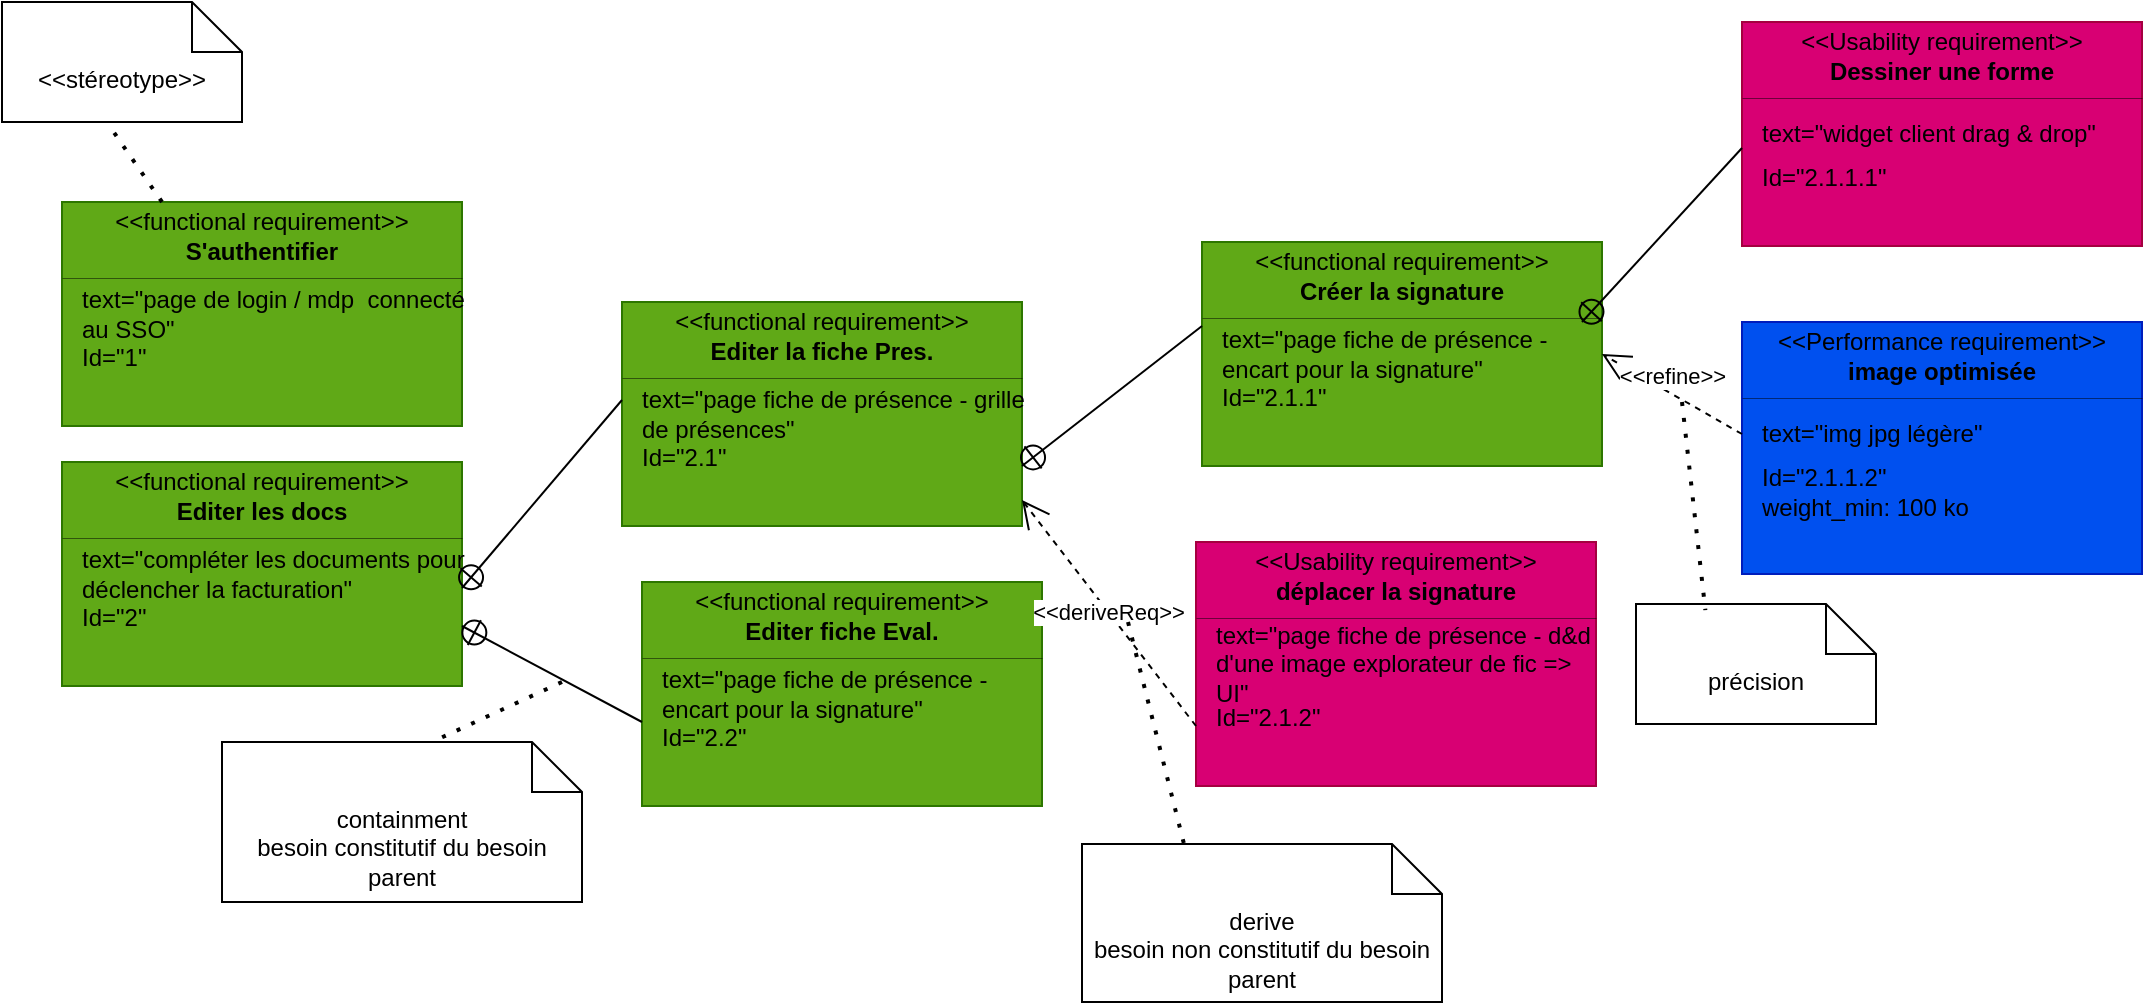 <mxfile version="28.2.8">
  <diagram name="Page-1" id="EYg3MqegUCzYYS_CXkTB">
    <mxGraphModel dx="715" dy="337" grid="1" gridSize="10" guides="1" tooltips="1" connect="1" arrows="1" fold="1" page="1" pageScale="1" pageWidth="827" pageHeight="1169" math="0" shadow="0">
      <root>
        <mxCell id="0" />
        <mxCell id="1" parent="0" />
        <mxCell id="MNJO97Vlulno-IiV7xBx-1" value="" style="fontStyle=1;align=center;verticalAlign=middle;childLayout=stackLayout;horizontal=1;horizontalStack=0;resizeParent=1;resizeParentMax=0;resizeLast=0;marginBottom=0;fillColor=#60a917;fontColor=#ffffff;strokeColor=#2D7600;" vertex="1" parent="1">
          <mxGeometry x="40" y="140" width="200" height="112" as="geometry" />
        </mxCell>
        <mxCell id="MNJO97Vlulno-IiV7xBx-2" value="&amp;lt;&amp;lt;functional requirement&amp;gt;&amp;gt;" style="html=1;align=center;spacing=0;verticalAlign=middle;strokeColor=none;fillColor=none;whiteSpace=wrap;spacingTop=3;" vertex="1" parent="MNJO97Vlulno-IiV7xBx-1">
          <mxGeometry width="200" height="16" as="geometry" />
        </mxCell>
        <mxCell id="MNJO97Vlulno-IiV7xBx-3" value="S&#39;authentifier" style="html=1;align=center;spacing=0;verticalAlign=middle;strokeColor=none;fillColor=none;whiteSpace=wrap;fontStyle=1" vertex="1" parent="MNJO97Vlulno-IiV7xBx-1">
          <mxGeometry y="16" width="200" height="18" as="geometry" />
        </mxCell>
        <mxCell id="MNJO97Vlulno-IiV7xBx-4" value="" style="line;strokeWidth=0.25;fillColor=none;align=left;verticalAlign=middle;spacingTop=-1;spacingLeft=3;spacingRight=3;rotatable=0;labelPosition=right;points=[];portConstraint=eastwest;" vertex="1" parent="MNJO97Vlulno-IiV7xBx-1">
          <mxGeometry y="34" width="200" height="8" as="geometry" />
        </mxCell>
        <mxCell id="MNJO97Vlulno-IiV7xBx-5" value="text=&quot;page de login / mdp&amp;nbsp; connecté au SSO&quot;" style="html=1;align=left;spacing=0;verticalAlign=middle;strokeColor=none;fillColor=none;whiteSpace=wrap;spacingLeft=10;" vertex="1" parent="MNJO97Vlulno-IiV7xBx-1">
          <mxGeometry y="42" width="200" height="28" as="geometry" />
        </mxCell>
        <mxCell id="MNJO97Vlulno-IiV7xBx-6" value="Id=&quot;1&quot;" style="html=1;align=left;spacing=0;verticalAlign=middle;strokeColor=none;fillColor=none;whiteSpace=wrap;spacingLeft=10;" vertex="1" parent="MNJO97Vlulno-IiV7xBx-1">
          <mxGeometry y="70" width="200" height="16" as="geometry" />
        </mxCell>
        <mxCell id="MNJO97Vlulno-IiV7xBx-7" value="" style="html=1;align=center;spacing=0;verticalAlign=middle;strokeColor=none;fillColor=none;whiteSpace=wrap;" vertex="1" parent="MNJO97Vlulno-IiV7xBx-1">
          <mxGeometry y="86" width="200" height="26" as="geometry" />
        </mxCell>
        <mxCell id="MNJO97Vlulno-IiV7xBx-8" value="" style="fontStyle=1;align=center;verticalAlign=middle;childLayout=stackLayout;horizontal=1;horizontalStack=0;resizeParent=1;resizeParentMax=0;resizeLast=0;marginBottom=0;fillColor=#60a917;fontColor=#ffffff;strokeColor=#2D7600;" vertex="1" parent="1">
          <mxGeometry x="40" y="270" width="200" height="112" as="geometry" />
        </mxCell>
        <mxCell id="MNJO97Vlulno-IiV7xBx-9" value="&amp;lt;&amp;lt;functional requirement&amp;gt;&amp;gt;" style="html=1;align=center;spacing=0;verticalAlign=middle;strokeColor=none;fillColor=none;whiteSpace=wrap;spacingTop=3;" vertex="1" parent="MNJO97Vlulno-IiV7xBx-8">
          <mxGeometry width="200" height="16" as="geometry" />
        </mxCell>
        <mxCell id="MNJO97Vlulno-IiV7xBx-10" value="Editer les docs" style="html=1;align=center;spacing=0;verticalAlign=middle;strokeColor=none;fillColor=none;whiteSpace=wrap;fontStyle=1" vertex="1" parent="MNJO97Vlulno-IiV7xBx-8">
          <mxGeometry y="16" width="200" height="18" as="geometry" />
        </mxCell>
        <mxCell id="MNJO97Vlulno-IiV7xBx-11" value="" style="line;strokeWidth=0.25;fillColor=none;align=left;verticalAlign=middle;spacingTop=-1;spacingLeft=3;spacingRight=3;rotatable=0;labelPosition=right;points=[];portConstraint=eastwest;" vertex="1" parent="MNJO97Vlulno-IiV7xBx-8">
          <mxGeometry y="34" width="200" height="8" as="geometry" />
        </mxCell>
        <mxCell id="MNJO97Vlulno-IiV7xBx-12" value="text=&quot;compléter les documents pour déclencher la facturation&quot;" style="html=1;align=left;spacing=0;verticalAlign=middle;strokeColor=none;fillColor=none;whiteSpace=wrap;spacingLeft=10;" vertex="1" parent="MNJO97Vlulno-IiV7xBx-8">
          <mxGeometry y="42" width="200" height="28" as="geometry" />
        </mxCell>
        <mxCell id="MNJO97Vlulno-IiV7xBx-13" value="Id=&quot;2&quot;" style="html=1;align=left;spacing=0;verticalAlign=middle;strokeColor=none;fillColor=none;whiteSpace=wrap;spacingLeft=10;" vertex="1" parent="MNJO97Vlulno-IiV7xBx-8">
          <mxGeometry y="70" width="200" height="16" as="geometry" />
        </mxCell>
        <mxCell id="MNJO97Vlulno-IiV7xBx-14" value="" style="html=1;align=center;spacing=0;verticalAlign=middle;strokeColor=none;fillColor=none;whiteSpace=wrap;" vertex="1" parent="MNJO97Vlulno-IiV7xBx-8">
          <mxGeometry y="86" width="200" height="26" as="geometry" />
        </mxCell>
        <mxCell id="MNJO97Vlulno-IiV7xBx-15" value="&amp;lt;&amp;lt;stéreotype&amp;gt;&amp;gt;" style="shape=note2;boundedLbl=1;whiteSpace=wrap;html=1;size=25;verticalAlign=top;align=center;" vertex="1" parent="1">
          <mxGeometry x="10" y="40" width="120" height="60" as="geometry" />
        </mxCell>
        <mxCell id="MNJO97Vlulno-IiV7xBx-16" value="" style="endArrow=none;dashed=1;html=1;dashPattern=1 3;strokeWidth=2;rounded=0;entryX=0.447;entryY=1.031;entryDx=0;entryDy=0;entryPerimeter=0;exitX=0.25;exitY=0;exitDx=0;exitDy=0;" edge="1" parent="1" source="MNJO97Vlulno-IiV7xBx-2" target="MNJO97Vlulno-IiV7xBx-15">
          <mxGeometry width="50" height="50" relative="1" as="geometry">
            <mxPoint x="190" y="160" as="sourcePoint" />
            <mxPoint x="220" y="90" as="targetPoint" />
          </mxGeometry>
        </mxCell>
        <mxCell id="MNJO97Vlulno-IiV7xBx-17" value="" style="fontStyle=1;align=center;verticalAlign=middle;childLayout=stackLayout;horizontal=1;horizontalStack=0;resizeParent=1;resizeParentMax=0;resizeLast=0;marginBottom=0;fillColor=#60a917;fontColor=#ffffff;strokeColor=#2D7600;" vertex="1" parent="1">
          <mxGeometry x="610" y="160" width="200" height="112" as="geometry" />
        </mxCell>
        <mxCell id="MNJO97Vlulno-IiV7xBx-18" value="&amp;lt;&amp;lt;functional requirement&amp;gt;&amp;gt;" style="html=1;align=center;spacing=0;verticalAlign=middle;strokeColor=none;fillColor=none;whiteSpace=wrap;spacingTop=3;" vertex="1" parent="MNJO97Vlulno-IiV7xBx-17">
          <mxGeometry width="200" height="16" as="geometry" />
        </mxCell>
        <mxCell id="MNJO97Vlulno-IiV7xBx-19" value="Créer la signature" style="html=1;align=center;spacing=0;verticalAlign=middle;strokeColor=none;fillColor=none;whiteSpace=wrap;fontStyle=1" vertex="1" parent="MNJO97Vlulno-IiV7xBx-17">
          <mxGeometry y="16" width="200" height="18" as="geometry" />
        </mxCell>
        <mxCell id="MNJO97Vlulno-IiV7xBx-20" value="" style="line;strokeWidth=0.25;fillColor=none;align=left;verticalAlign=middle;spacingTop=-1;spacingLeft=3;spacingRight=3;rotatable=0;labelPosition=right;points=[];portConstraint=eastwest;" vertex="1" parent="MNJO97Vlulno-IiV7xBx-17">
          <mxGeometry y="34" width="200" height="8" as="geometry" />
        </mxCell>
        <mxCell id="MNJO97Vlulno-IiV7xBx-21" value="text=&quot;page fiche de présence - encart pour la signature&quot;" style="html=1;align=left;spacing=0;verticalAlign=middle;strokeColor=none;fillColor=none;whiteSpace=wrap;spacingLeft=10;" vertex="1" parent="MNJO97Vlulno-IiV7xBx-17">
          <mxGeometry y="42" width="200" height="28" as="geometry" />
        </mxCell>
        <mxCell id="MNJO97Vlulno-IiV7xBx-22" value="Id=&quot;2.1.1&quot;" style="html=1;align=left;spacing=0;verticalAlign=middle;strokeColor=none;fillColor=none;whiteSpace=wrap;spacingLeft=10;" vertex="1" parent="MNJO97Vlulno-IiV7xBx-17">
          <mxGeometry y="70" width="200" height="16" as="geometry" />
        </mxCell>
        <mxCell id="MNJO97Vlulno-IiV7xBx-23" value="" style="html=1;align=center;spacing=0;verticalAlign=middle;strokeColor=none;fillColor=none;whiteSpace=wrap;" vertex="1" parent="MNJO97Vlulno-IiV7xBx-17">
          <mxGeometry y="86" width="200" height="26" as="geometry" />
        </mxCell>
        <mxCell id="MNJO97Vlulno-IiV7xBx-30" value="" style="fontStyle=1;align=center;verticalAlign=middle;childLayout=stackLayout;horizontal=1;horizontalStack=0;resizeParent=1;resizeParentMax=0;resizeLast=0;marginBottom=0;fillColor=#60a917;fontColor=#ffffff;strokeColor=#2D7600;" vertex="1" parent="1">
          <mxGeometry x="320" y="190" width="200" height="112" as="geometry" />
        </mxCell>
        <mxCell id="MNJO97Vlulno-IiV7xBx-31" value="&amp;lt;&amp;lt;functional requirement&amp;gt;&amp;gt;" style="html=1;align=center;spacing=0;verticalAlign=middle;strokeColor=none;fillColor=none;whiteSpace=wrap;spacingTop=3;" vertex="1" parent="MNJO97Vlulno-IiV7xBx-30">
          <mxGeometry width="200" height="16" as="geometry" />
        </mxCell>
        <mxCell id="MNJO97Vlulno-IiV7xBx-32" value="Editer la fiche Pres." style="html=1;align=center;spacing=0;verticalAlign=middle;strokeColor=none;fillColor=none;whiteSpace=wrap;fontStyle=1" vertex="1" parent="MNJO97Vlulno-IiV7xBx-30">
          <mxGeometry y="16" width="200" height="18" as="geometry" />
        </mxCell>
        <mxCell id="MNJO97Vlulno-IiV7xBx-33" value="" style="line;strokeWidth=0.25;fillColor=none;align=left;verticalAlign=middle;spacingTop=-1;spacingLeft=3;spacingRight=3;rotatable=0;labelPosition=right;points=[];portConstraint=eastwest;" vertex="1" parent="MNJO97Vlulno-IiV7xBx-30">
          <mxGeometry y="34" width="200" height="8" as="geometry" />
        </mxCell>
        <mxCell id="MNJO97Vlulno-IiV7xBx-34" value="text=&quot;page fiche de présence - grille de présences&quot;" style="html=1;align=left;spacing=0;verticalAlign=middle;strokeColor=none;fillColor=none;whiteSpace=wrap;spacingLeft=10;" vertex="1" parent="MNJO97Vlulno-IiV7xBx-30">
          <mxGeometry y="42" width="200" height="28" as="geometry" />
        </mxCell>
        <mxCell id="MNJO97Vlulno-IiV7xBx-35" value="Id=&quot;2.1&quot;" style="html=1;align=left;spacing=0;verticalAlign=middle;strokeColor=none;fillColor=none;whiteSpace=wrap;spacingLeft=10;" vertex="1" parent="MNJO97Vlulno-IiV7xBx-30">
          <mxGeometry y="70" width="200" height="16" as="geometry" />
        </mxCell>
        <mxCell id="MNJO97Vlulno-IiV7xBx-36" value="" style="html=1;align=center;spacing=0;verticalAlign=middle;strokeColor=none;fillColor=none;whiteSpace=wrap;" vertex="1" parent="MNJO97Vlulno-IiV7xBx-30">
          <mxGeometry y="86" width="200" height="26" as="geometry" />
        </mxCell>
        <mxCell id="MNJO97Vlulno-IiV7xBx-37" value="" style="fontStyle=1;align=center;verticalAlign=middle;childLayout=stackLayout;horizontal=1;horizontalStack=0;resizeParent=1;resizeParentMax=0;resizeLast=0;marginBottom=0;fillColor=#60a917;fontColor=#ffffff;strokeColor=#2D7600;" vertex="1" parent="1">
          <mxGeometry x="330" y="330" width="200" height="112" as="geometry" />
        </mxCell>
        <mxCell id="MNJO97Vlulno-IiV7xBx-38" value="&amp;lt;&amp;lt;functional requirement&amp;gt;&amp;gt;" style="html=1;align=center;spacing=0;verticalAlign=middle;strokeColor=none;fillColor=none;whiteSpace=wrap;spacingTop=3;" vertex="1" parent="MNJO97Vlulno-IiV7xBx-37">
          <mxGeometry width="200" height="16" as="geometry" />
        </mxCell>
        <mxCell id="MNJO97Vlulno-IiV7xBx-39" value="Editer fiche Eval." style="html=1;align=center;spacing=0;verticalAlign=middle;strokeColor=none;fillColor=none;whiteSpace=wrap;fontStyle=1" vertex="1" parent="MNJO97Vlulno-IiV7xBx-37">
          <mxGeometry y="16" width="200" height="18" as="geometry" />
        </mxCell>
        <mxCell id="MNJO97Vlulno-IiV7xBx-40" value="" style="line;strokeWidth=0.25;fillColor=none;align=left;verticalAlign=middle;spacingTop=-1;spacingLeft=3;spacingRight=3;rotatable=0;labelPosition=right;points=[];portConstraint=eastwest;" vertex="1" parent="MNJO97Vlulno-IiV7xBx-37">
          <mxGeometry y="34" width="200" height="8" as="geometry" />
        </mxCell>
        <mxCell id="MNJO97Vlulno-IiV7xBx-41" value="text=&quot;page fiche de présence - encart pour la signature&quot;" style="html=1;align=left;spacing=0;verticalAlign=middle;strokeColor=none;fillColor=none;whiteSpace=wrap;spacingLeft=10;" vertex="1" parent="MNJO97Vlulno-IiV7xBx-37">
          <mxGeometry y="42" width="200" height="28" as="geometry" />
        </mxCell>
        <mxCell id="MNJO97Vlulno-IiV7xBx-42" value="Id=&quot;2.2&quot;" style="html=1;align=left;spacing=0;verticalAlign=middle;strokeColor=none;fillColor=none;whiteSpace=wrap;spacingLeft=10;" vertex="1" parent="MNJO97Vlulno-IiV7xBx-37">
          <mxGeometry y="70" width="200" height="16" as="geometry" />
        </mxCell>
        <mxCell id="MNJO97Vlulno-IiV7xBx-43" value="" style="html=1;align=center;spacing=0;verticalAlign=middle;strokeColor=none;fillColor=none;whiteSpace=wrap;" vertex="1" parent="MNJO97Vlulno-IiV7xBx-37">
          <mxGeometry y="86" width="200" height="26" as="geometry" />
        </mxCell>
        <mxCell id="MNJO97Vlulno-IiV7xBx-44" value="" style="edgeStyle=none;html=1;startArrow=sysMLPackCont;startSize=12;endArrow=none;rounded=0;exitX=1;exitY=0.75;exitDx=0;exitDy=0;entryX=0;entryY=0.25;entryDx=0;entryDy=0;" edge="1" parent="1" source="MNJO97Vlulno-IiV7xBx-12" target="MNJO97Vlulno-IiV7xBx-34">
          <mxGeometry width="160" relative="1" as="geometry">
            <mxPoint x="300" y="320" as="sourcePoint" />
            <mxPoint x="460" y="320" as="targetPoint" />
          </mxGeometry>
        </mxCell>
        <mxCell id="MNJO97Vlulno-IiV7xBx-45" value="" style="edgeStyle=none;html=1;startArrow=sysMLPackCont;startSize=12;endArrow=none;rounded=0;exitX=1;exitY=0.75;exitDx=0;exitDy=0;entryX=0;entryY=1;entryDx=0;entryDy=0;" edge="1" parent="1" source="MNJO97Vlulno-IiV7xBx-13" target="MNJO97Vlulno-IiV7xBx-41">
          <mxGeometry width="160" relative="1" as="geometry">
            <mxPoint x="260" y="394" as="sourcePoint" />
            <mxPoint x="340" y="300" as="targetPoint" />
          </mxGeometry>
        </mxCell>
        <mxCell id="MNJO97Vlulno-IiV7xBx-46" value="&lt;div&gt;containment&lt;/div&gt;&lt;div&gt;besoin constitutif du besoin parent&lt;/div&gt;" style="shape=note2;boundedLbl=1;whiteSpace=wrap;html=1;size=25;verticalAlign=top;align=center;" vertex="1" parent="1">
          <mxGeometry x="120" y="410" width="180" height="80" as="geometry" />
        </mxCell>
        <mxCell id="MNJO97Vlulno-IiV7xBx-47" value="" style="endArrow=none;dashed=1;html=1;dashPattern=1 3;strokeWidth=2;rounded=0;entryX=0.583;entryY=0;entryDx=0;entryDy=0;entryPerimeter=0;" edge="1" parent="1" target="MNJO97Vlulno-IiV7xBx-46">
          <mxGeometry width="50" height="50" relative="1" as="geometry">
            <mxPoint x="290" y="380" as="sourcePoint" />
            <mxPoint x="70" y="100" as="targetPoint" />
          </mxGeometry>
        </mxCell>
        <mxCell id="MNJO97Vlulno-IiV7xBx-48" value="" style="edgeStyle=none;html=1;startArrow=sysMLPackCont;startSize=12;endArrow=none;rounded=0;exitX=1;exitY=0.75;exitDx=0;exitDy=0;entryX=0;entryY=0;entryDx=0;entryDy=0;" edge="1" parent="1" source="MNJO97Vlulno-IiV7xBx-35" target="MNJO97Vlulno-IiV7xBx-21">
          <mxGeometry width="160" relative="1" as="geometry">
            <mxPoint x="270" y="354" as="sourcePoint" />
            <mxPoint x="350" y="260" as="targetPoint" />
          </mxGeometry>
        </mxCell>
        <mxCell id="MNJO97Vlulno-IiV7xBx-49" value="" style="fontStyle=1;align=center;verticalAlign=middle;childLayout=stackLayout;horizontal=1;horizontalStack=0;resizeParent=1;resizeParentMax=0;resizeLast=0;marginBottom=0;fillColor=#d80073;fontColor=#ffffff;strokeColor=#A50040;" vertex="1" parent="1">
          <mxGeometry x="880" y="50" width="200" height="112" as="geometry" />
        </mxCell>
        <mxCell id="MNJO97Vlulno-IiV7xBx-50" value="&amp;lt;&amp;lt;Usability requirement&amp;gt;&amp;gt;" style="html=1;align=center;spacing=0;verticalAlign=middle;strokeColor=none;fillColor=none;whiteSpace=wrap;spacingTop=3;" vertex="1" parent="MNJO97Vlulno-IiV7xBx-49">
          <mxGeometry width="200" height="16" as="geometry" />
        </mxCell>
        <mxCell id="MNJO97Vlulno-IiV7xBx-51" value="Dessiner une forme" style="html=1;align=center;spacing=0;verticalAlign=middle;strokeColor=none;fillColor=none;whiteSpace=wrap;fontStyle=1" vertex="1" parent="MNJO97Vlulno-IiV7xBx-49">
          <mxGeometry y="16" width="200" height="18" as="geometry" />
        </mxCell>
        <mxCell id="MNJO97Vlulno-IiV7xBx-52" value="" style="line;strokeWidth=0.25;fillColor=none;align=left;verticalAlign=middle;spacingTop=-1;spacingLeft=3;spacingRight=3;rotatable=0;labelPosition=right;points=[];portConstraint=eastwest;" vertex="1" parent="MNJO97Vlulno-IiV7xBx-49">
          <mxGeometry y="34" width="200" height="8" as="geometry" />
        </mxCell>
        <mxCell id="MNJO97Vlulno-IiV7xBx-53" value="text=&quot;widget client drag &amp;amp; drop&quot;" style="html=1;align=left;spacing=0;verticalAlign=middle;strokeColor=none;fillColor=none;whiteSpace=wrap;spacingLeft=10;" vertex="1" parent="MNJO97Vlulno-IiV7xBx-49">
          <mxGeometry y="42" width="200" height="28" as="geometry" />
        </mxCell>
        <mxCell id="MNJO97Vlulno-IiV7xBx-54" value="Id=&quot;2.1.1.1&quot;" style="html=1;align=left;spacing=0;verticalAlign=middle;strokeColor=none;fillColor=none;whiteSpace=wrap;spacingLeft=10;" vertex="1" parent="MNJO97Vlulno-IiV7xBx-49">
          <mxGeometry y="70" width="200" height="16" as="geometry" />
        </mxCell>
        <mxCell id="MNJO97Vlulno-IiV7xBx-55" value="" style="html=1;align=center;spacing=0;verticalAlign=middle;strokeColor=none;fillColor=none;whiteSpace=wrap;" vertex="1" parent="MNJO97Vlulno-IiV7xBx-49">
          <mxGeometry y="86" width="200" height="26" as="geometry" />
        </mxCell>
        <mxCell id="MNJO97Vlulno-IiV7xBx-56" value="" style="edgeStyle=none;html=1;startArrow=sysMLPackCont;startSize=12;endArrow=none;rounded=0;exitX=1;exitY=0.75;exitDx=0;exitDy=0;entryX=0;entryY=0.75;entryDx=0;entryDy=0;" edge="1" parent="1" target="MNJO97Vlulno-IiV7xBx-53">
          <mxGeometry width="160" relative="1" as="geometry">
            <mxPoint x="800" y="200" as="sourcePoint" />
            <mxPoint x="890" y="130" as="targetPoint" />
          </mxGeometry>
        </mxCell>
        <mxCell id="MNJO97Vlulno-IiV7xBx-57" value="" style="fontStyle=1;align=center;verticalAlign=middle;childLayout=stackLayout;horizontal=1;horizontalStack=0;resizeParent=1;resizeParentMax=0;resizeLast=0;marginBottom=0;fillColor=#0050ef;fontColor=#ffffff;strokeColor=#001DBC;" vertex="1" parent="1">
          <mxGeometry x="880" y="200" width="200" height="126" as="geometry" />
        </mxCell>
        <mxCell id="MNJO97Vlulno-IiV7xBx-58" value="&amp;lt;&amp;lt;Performance requirement&amp;gt;&amp;gt;" style="html=1;align=center;spacing=0;verticalAlign=middle;strokeColor=none;fillColor=none;whiteSpace=wrap;spacingTop=3;" vertex="1" parent="MNJO97Vlulno-IiV7xBx-57">
          <mxGeometry width="200" height="16" as="geometry" />
        </mxCell>
        <mxCell id="MNJO97Vlulno-IiV7xBx-59" value="image optimisée" style="html=1;align=center;spacing=0;verticalAlign=middle;strokeColor=none;fillColor=none;whiteSpace=wrap;fontStyle=1" vertex="1" parent="MNJO97Vlulno-IiV7xBx-57">
          <mxGeometry y="16" width="200" height="18" as="geometry" />
        </mxCell>
        <mxCell id="MNJO97Vlulno-IiV7xBx-60" value="" style="line;strokeWidth=0.25;fillColor=none;align=left;verticalAlign=middle;spacingTop=-1;spacingLeft=3;spacingRight=3;rotatable=0;labelPosition=right;points=[];portConstraint=eastwest;" vertex="1" parent="MNJO97Vlulno-IiV7xBx-57">
          <mxGeometry y="34" width="200" height="8" as="geometry" />
        </mxCell>
        <mxCell id="MNJO97Vlulno-IiV7xBx-61" value="text=&quot;img jpg légère&quot;" style="html=1;align=left;spacing=0;verticalAlign=middle;strokeColor=none;fillColor=none;whiteSpace=wrap;spacingLeft=10;" vertex="1" parent="MNJO97Vlulno-IiV7xBx-57">
          <mxGeometry y="42" width="200" height="28" as="geometry" />
        </mxCell>
        <mxCell id="MNJO97Vlulno-IiV7xBx-62" value="&lt;div&gt;Id=&quot;2.1.1.2&quot;&lt;/div&gt;weight_min: 100 ko" style="html=1;align=left;spacing=0;verticalAlign=middle;strokeColor=none;fillColor=none;whiteSpace=wrap;spacingLeft=10;" vertex="1" parent="MNJO97Vlulno-IiV7xBx-57">
          <mxGeometry y="70" width="200" height="30" as="geometry" />
        </mxCell>
        <mxCell id="MNJO97Vlulno-IiV7xBx-63" value="" style="html=1;align=center;spacing=0;verticalAlign=middle;strokeColor=none;fillColor=none;whiteSpace=wrap;" vertex="1" parent="MNJO97Vlulno-IiV7xBx-57">
          <mxGeometry y="100" width="200" height="26" as="geometry" />
        </mxCell>
        <mxCell id="MNJO97Vlulno-IiV7xBx-65" value="" style="fontStyle=1;align=center;verticalAlign=middle;childLayout=stackLayout;horizontal=1;horizontalStack=0;resizeParent=1;resizeParentMax=0;resizeLast=0;marginBottom=0;fillColor=#d80073;fontColor=#ffffff;strokeColor=#A50040;" vertex="1" parent="1">
          <mxGeometry x="607" y="310" width="200" height="122" as="geometry" />
        </mxCell>
        <mxCell id="MNJO97Vlulno-IiV7xBx-66" value="&amp;lt;&amp;lt;Usability requirement&amp;gt;&amp;gt;" style="html=1;align=center;spacing=0;verticalAlign=middle;strokeColor=none;fillColor=none;whiteSpace=wrap;spacingTop=3;" vertex="1" parent="MNJO97Vlulno-IiV7xBx-65">
          <mxGeometry width="200" height="16" as="geometry" />
        </mxCell>
        <mxCell id="MNJO97Vlulno-IiV7xBx-67" value="déplacer la signature" style="html=1;align=center;spacing=0;verticalAlign=middle;strokeColor=none;fillColor=none;whiteSpace=wrap;fontStyle=1" vertex="1" parent="MNJO97Vlulno-IiV7xBx-65">
          <mxGeometry y="16" width="200" height="18" as="geometry" />
        </mxCell>
        <mxCell id="MNJO97Vlulno-IiV7xBx-68" value="" style="line;strokeWidth=0.25;fillColor=none;align=left;verticalAlign=middle;spacingTop=-1;spacingLeft=3;spacingRight=3;rotatable=0;labelPosition=right;points=[];portConstraint=eastwest;" vertex="1" parent="MNJO97Vlulno-IiV7xBx-65">
          <mxGeometry y="34" width="200" height="8" as="geometry" />
        </mxCell>
        <mxCell id="MNJO97Vlulno-IiV7xBx-69" value="text=&quot;page fiche de présence - d&amp;amp;d d&#39;une image explorateur de fic =&amp;gt; UI&quot;" style="html=1;align=left;spacing=0;verticalAlign=middle;strokeColor=none;fillColor=none;whiteSpace=wrap;spacingLeft=10;" vertex="1" parent="MNJO97Vlulno-IiV7xBx-65">
          <mxGeometry y="42" width="200" height="38" as="geometry" />
        </mxCell>
        <mxCell id="MNJO97Vlulno-IiV7xBx-70" value="Id=&quot;2.1.2&quot;" style="html=1;align=left;spacing=0;verticalAlign=middle;strokeColor=none;fillColor=none;whiteSpace=wrap;spacingLeft=10;" vertex="1" parent="MNJO97Vlulno-IiV7xBx-65">
          <mxGeometry y="80" width="200" height="16" as="geometry" />
        </mxCell>
        <mxCell id="MNJO97Vlulno-IiV7xBx-71" value="" style="html=1;align=center;spacing=0;verticalAlign=middle;strokeColor=none;fillColor=none;whiteSpace=wrap;" vertex="1" parent="MNJO97Vlulno-IiV7xBx-65">
          <mxGeometry y="96" width="200" height="26" as="geometry" />
        </mxCell>
        <mxCell id="MNJO97Vlulno-IiV7xBx-74" value="&amp;lt;&amp;lt;deriveReq&amp;gt;&amp;gt;" style="endArrow=open;html=1;edgeStyle=none;endSize=12;dashed=1;rounded=0;exitX=0;exitY=0.75;exitDx=0;exitDy=0;entryX=1;entryY=0.5;entryDx=0;entryDy=0;" edge="1" source="MNJO97Vlulno-IiV7xBx-70" target="MNJO97Vlulno-IiV7xBx-36" parent="1">
          <mxGeometry relative="1" as="geometry">
            <mxPoint x="540" y="320" as="sourcePoint" />
            <mxPoint x="660" y="320" as="targetPoint" />
          </mxGeometry>
        </mxCell>
        <mxCell id="MNJO97Vlulno-IiV7xBx-75" value="&amp;lt;&amp;lt;refine&amp;gt;&amp;gt;" style="edgeStyle=none;html=1;endArrow=open;endSize=12;dashed=1;verticalAlign=bottom;rounded=0;exitX=0;exitY=0.5;exitDx=0;exitDy=0;entryX=1;entryY=0.5;entryDx=0;entryDy=0;" edge="1" parent="1" source="MNJO97Vlulno-IiV7xBx-61" target="MNJO97Vlulno-IiV7xBx-21">
          <mxGeometry width="160" relative="1" as="geometry">
            <mxPoint x="850" y="210" as="sourcePoint" />
            <mxPoint x="1010" y="210" as="targetPoint" />
          </mxGeometry>
        </mxCell>
        <mxCell id="MNJO97Vlulno-IiV7xBx-76" value="précision" style="shape=note2;boundedLbl=1;whiteSpace=wrap;html=1;size=25;verticalAlign=top;align=center;" vertex="1" parent="1">
          <mxGeometry x="827" y="341" width="120" height="60" as="geometry" />
        </mxCell>
        <mxCell id="MNJO97Vlulno-IiV7xBx-77" value="" style="endArrow=none;dashed=1;html=1;dashPattern=1 3;strokeWidth=2;rounded=0;entryX=0.289;entryY=0.051;entryDx=0;entryDy=0;entryPerimeter=0;" edge="1" parent="1" target="MNJO97Vlulno-IiV7xBx-76">
          <mxGeometry width="50" height="50" relative="1" as="geometry">
            <mxPoint x="850" y="240" as="sourcePoint" />
            <mxPoint x="940" y="340" as="targetPoint" />
          </mxGeometry>
        </mxCell>
        <mxCell id="MNJO97Vlulno-IiV7xBx-78" value="derive&lt;div&gt;besoin non constitutif du besoin parent&lt;/div&gt;" style="shape=note2;boundedLbl=1;whiteSpace=wrap;html=1;size=25;verticalAlign=top;align=center;" vertex="1" parent="1">
          <mxGeometry x="550" y="461" width="180" height="79" as="geometry" />
        </mxCell>
        <mxCell id="MNJO97Vlulno-IiV7xBx-79" value="" style="endArrow=none;dashed=1;html=1;dashPattern=1 3;strokeWidth=2;rounded=0;entryX=0.289;entryY=0.051;entryDx=0;entryDy=0;entryPerimeter=0;" edge="1" parent="1" target="MNJO97Vlulno-IiV7xBx-78">
          <mxGeometry width="50" height="50" relative="1" as="geometry">
            <mxPoint x="573" y="350" as="sourcePoint" />
            <mxPoint x="663" y="450" as="targetPoint" />
          </mxGeometry>
        </mxCell>
      </root>
    </mxGraphModel>
  </diagram>
</mxfile>

